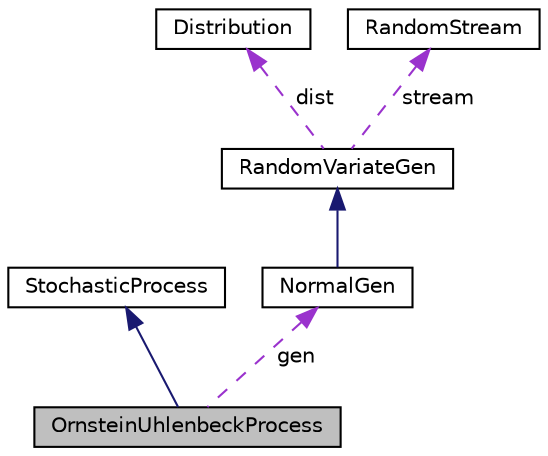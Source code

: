 digraph "OrnsteinUhlenbeckProcess"
{
 // INTERACTIVE_SVG=YES
  bgcolor="transparent";
  edge [fontname="Helvetica",fontsize="10",labelfontname="Helvetica",labelfontsize="10"];
  node [fontname="Helvetica",fontsize="10",shape=record];
  Node3 [label="OrnsteinUhlenbeckProcess",height=0.2,width=0.4,color="black", fillcolor="grey75", style="filled", fontcolor="black"];
  Node4 -> Node3 [dir="back",color="midnightblue",fontsize="10",style="solid",fontname="Helvetica"];
  Node4 [label="StochasticProcess",height=0.2,width=0.4,color="black",URL="$classumontreal_1_1ssj_1_1stochprocess_1_1StochasticProcess.html",tooltip="Abstract base class for a stochastic process  sampled (or observed) at a finite number of time points..."];
  Node5 -> Node3 [dir="back",color="darkorchid3",fontsize="10",style="dashed",label=" gen" ,fontname="Helvetica"];
  Node5 [label="NormalGen",height=0.2,width=0.4,color="black",URL="$classumontreal_1_1ssj_1_1randvar_1_1NormalGen.html",tooltip="This class implements methods for generating random variates from the normal distribution ..."];
  Node6 -> Node5 [dir="back",color="midnightblue",fontsize="10",style="solid",fontname="Helvetica"];
  Node6 [label="RandomVariateGen",height=0.2,width=0.4,color="black",URL="$classumontreal_1_1ssj_1_1randvar_1_1RandomVariateGen.html",tooltip="This is the base class for all random variate generators over the real line. "];
  Node7 -> Node6 [dir="back",color="darkorchid3",fontsize="10",style="dashed",label=" dist" ,fontname="Helvetica"];
  Node7 [label="Distribution",height=0.2,width=0.4,color="black",URL="$interfaceumontreal_1_1ssj_1_1probdist_1_1Distribution.html",tooltip="This interface should be implemented by all classes supporting discrete and continuous distributions..."];
  Node8 -> Node6 [dir="back",color="darkorchid3",fontsize="10",style="dashed",label=" stream" ,fontname="Helvetica"];
  Node8 [label="RandomStream",height=0.2,width=0.4,color="black",URL="$interfaceumontreal_1_1ssj_1_1rng_1_1RandomStream.html",tooltip="This interface defines the basic structures to handle multiple streams of uniform (pseudo)random numb..."];
}
